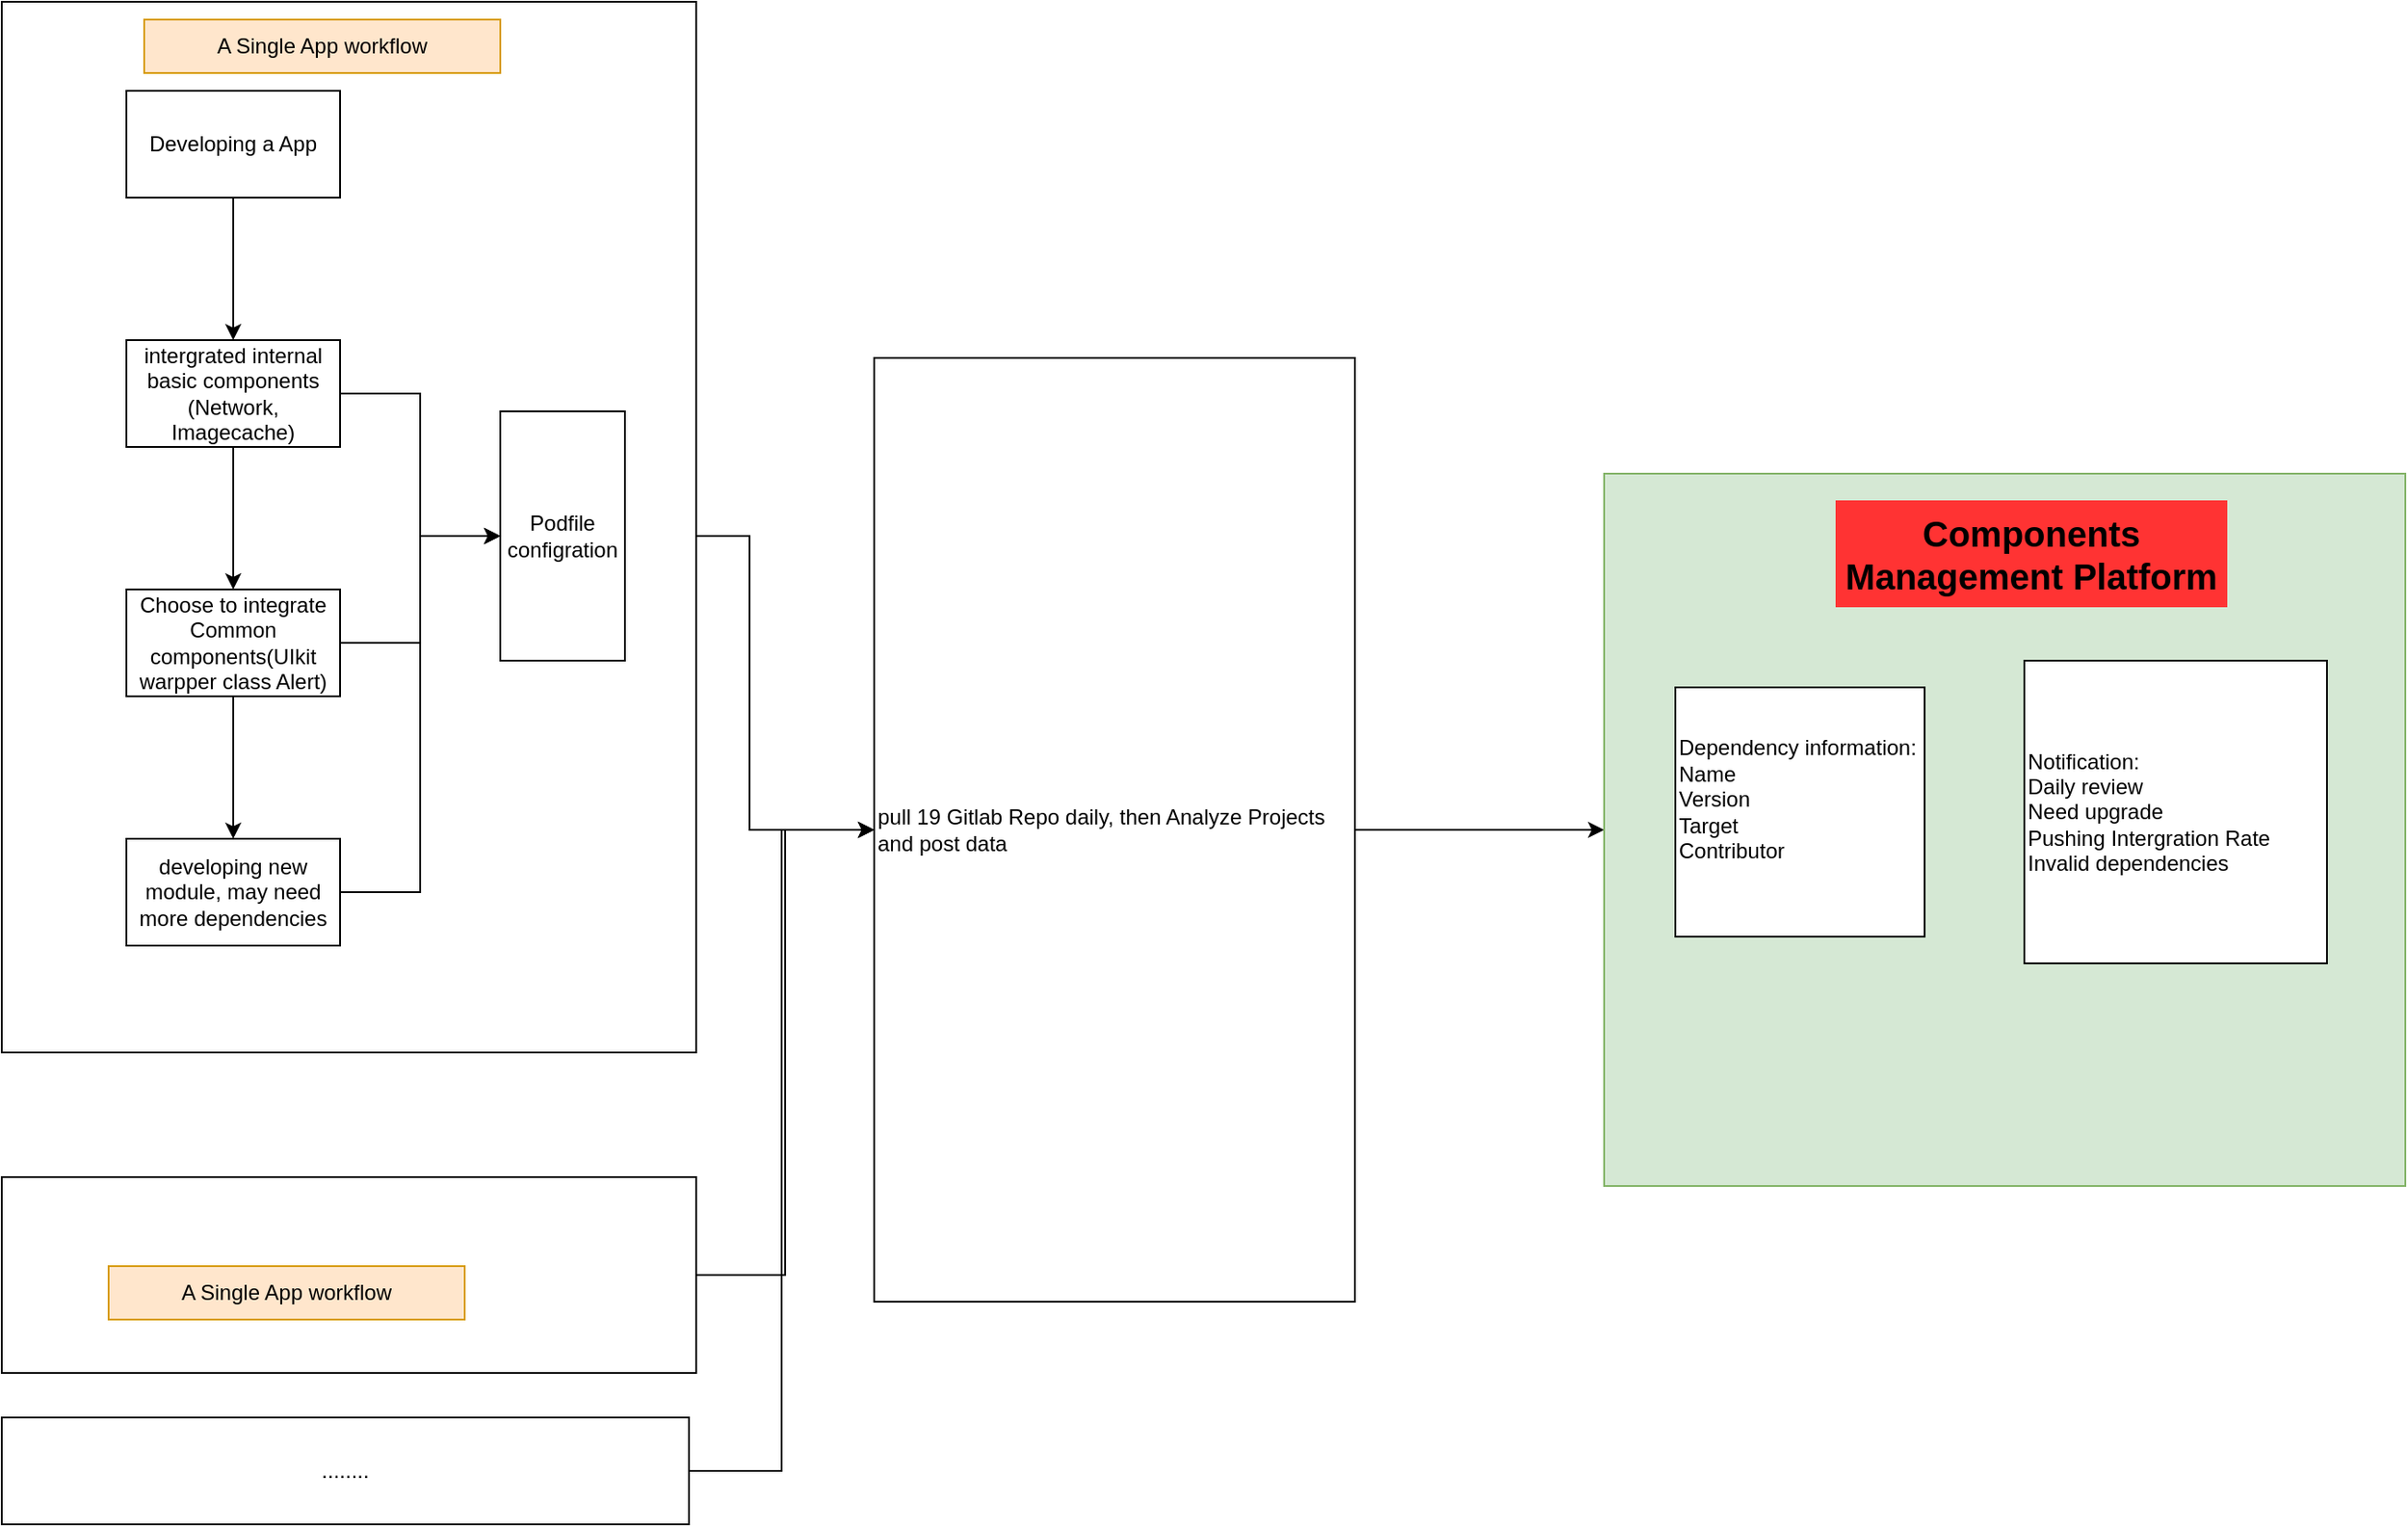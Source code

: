 <mxfile version="24.7.7">
  <diagram name="第 1 页" id="cTtfurwDeQWOhhCvHw4j">
    <mxGraphModel dx="1411" dy="961" grid="1" gridSize="10" guides="1" tooltips="1" connect="1" arrows="1" fold="1" page="1" pageScale="1" pageWidth="827" pageHeight="1169" math="0" shadow="0">
      <root>
        <mxCell id="0" />
        <mxCell id="1" parent="0" />
        <mxCell id="FKhg8QgWDwiOiOrDwJd2-12" value="" style="edgeStyle=orthogonalEdgeStyle;rounded=0;orthogonalLoop=1;jettySize=auto;html=1;" edge="1" parent="1" source="FKhg8QgWDwiOiOrDwJd2-8" target="FKhg8QgWDwiOiOrDwJd2-11">
          <mxGeometry relative="1" as="geometry" />
        </mxCell>
        <mxCell id="FKhg8QgWDwiOiOrDwJd2-18" style="edgeStyle=orthogonalEdgeStyle;rounded=0;orthogonalLoop=1;jettySize=auto;html=1;" edge="1" parent="1" source="FKhg8QgWDwiOiOrDwJd2-11" target="FKhg8QgWDwiOiOrDwJd2-13">
          <mxGeometry relative="1" as="geometry" />
        </mxCell>
        <mxCell id="FKhg8QgWDwiOiOrDwJd2-11" value="pull 19 Gitlab Repo daily, then Analyze&amp;nbsp;Projects and post data" style="rounded=0;whiteSpace=wrap;html=1;align=left;" vertex="1" parent="1">
          <mxGeometry x="510" y="260" width="270" height="530" as="geometry" />
        </mxCell>
        <mxCell id="FKhg8QgWDwiOiOrDwJd2-13" value="&lt;div&gt;&lt;br&gt;&lt;/div&gt;" style="rounded=0;whiteSpace=wrap;html=1;fillColor=#d5e8d4;strokeColor=#82b366;" vertex="1" parent="1">
          <mxGeometry x="920" y="325" width="450" height="400" as="geometry" />
        </mxCell>
        <mxCell id="FKhg8QgWDwiOiOrDwJd2-22" value="Dependency information:&lt;br&gt;Name&amp;nbsp;&lt;br&gt;Version&lt;br&gt;Target&lt;br&gt;Contributor&lt;div&gt;&lt;br&gt;&lt;/div&gt;" style="whiteSpace=wrap;html=1;aspect=fixed;align=left;" vertex="1" parent="1">
          <mxGeometry x="960" y="445" width="140" height="140" as="geometry" />
        </mxCell>
        <mxCell id="FKhg8QgWDwiOiOrDwJd2-23" value="&lt;div&gt;&lt;span style=&quot;background-color: initial;&quot;&gt;Notification:&amp;nbsp;&lt;/span&gt;&lt;/div&gt;&lt;div&gt;Daily review&lt;br&gt;Need upgrade&lt;br&gt;Pushing Intergration Rate&lt;br&gt;Invalid dependencies&lt;/div&gt;" style="whiteSpace=wrap;html=1;aspect=fixed;align=left;" vertex="1" parent="1">
          <mxGeometry x="1156" y="430" width="170" height="170" as="geometry" />
        </mxCell>
        <mxCell id="FKhg8QgWDwiOiOrDwJd2-27" value="" style="group" vertex="1" connectable="0" parent="1">
          <mxGeometry x="20" y="60" width="390" height="590" as="geometry" />
        </mxCell>
        <mxCell id="FKhg8QgWDwiOiOrDwJd2-25" value="" style="rounded=0;whiteSpace=wrap;html=1;" vertex="1" parent="FKhg8QgWDwiOiOrDwJd2-27">
          <mxGeometry width="390" height="590" as="geometry" />
        </mxCell>
        <mxCell id="FKhg8QgWDwiOiOrDwJd2-3" value="" style="edgeStyle=orthogonalEdgeStyle;rounded=0;orthogonalLoop=1;jettySize=auto;html=1;" edge="1" parent="FKhg8QgWDwiOiOrDwJd2-27" source="FKhg8QgWDwiOiOrDwJd2-1" target="FKhg8QgWDwiOiOrDwJd2-2">
          <mxGeometry relative="1" as="geometry" />
        </mxCell>
        <mxCell id="FKhg8QgWDwiOiOrDwJd2-1" value="Developing a App" style="rounded=0;whiteSpace=wrap;html=1;" vertex="1" parent="FKhg8QgWDwiOiOrDwJd2-27">
          <mxGeometry x="70" y="50" width="120" height="60" as="geometry" />
        </mxCell>
        <mxCell id="FKhg8QgWDwiOiOrDwJd2-5" value="" style="edgeStyle=orthogonalEdgeStyle;rounded=0;orthogonalLoop=1;jettySize=auto;html=1;" edge="1" parent="FKhg8QgWDwiOiOrDwJd2-27" source="FKhg8QgWDwiOiOrDwJd2-2" target="FKhg8QgWDwiOiOrDwJd2-4">
          <mxGeometry relative="1" as="geometry" />
        </mxCell>
        <mxCell id="FKhg8QgWDwiOiOrDwJd2-9" style="edgeStyle=orthogonalEdgeStyle;rounded=0;orthogonalLoop=1;jettySize=auto;html=1;" edge="1" parent="FKhg8QgWDwiOiOrDwJd2-27" source="FKhg8QgWDwiOiOrDwJd2-2" target="FKhg8QgWDwiOiOrDwJd2-8">
          <mxGeometry relative="1" as="geometry" />
        </mxCell>
        <mxCell id="FKhg8QgWDwiOiOrDwJd2-2" value="intergrated internal basic components (Network, Imagecache)" style="rounded=0;whiteSpace=wrap;html=1;" vertex="1" parent="FKhg8QgWDwiOiOrDwJd2-27">
          <mxGeometry x="70" y="190" width="120" height="60" as="geometry" />
        </mxCell>
        <mxCell id="FKhg8QgWDwiOiOrDwJd2-7" value="" style="edgeStyle=orthogonalEdgeStyle;rounded=0;orthogonalLoop=1;jettySize=auto;html=1;" edge="1" parent="FKhg8QgWDwiOiOrDwJd2-27" source="FKhg8QgWDwiOiOrDwJd2-4" target="FKhg8QgWDwiOiOrDwJd2-6">
          <mxGeometry relative="1" as="geometry" />
        </mxCell>
        <mxCell id="FKhg8QgWDwiOiOrDwJd2-10" style="edgeStyle=orthogonalEdgeStyle;rounded=0;orthogonalLoop=1;jettySize=auto;html=1;entryX=0;entryY=0.5;entryDx=0;entryDy=0;" edge="1" parent="FKhg8QgWDwiOiOrDwJd2-27" source="FKhg8QgWDwiOiOrDwJd2-4" target="FKhg8QgWDwiOiOrDwJd2-8">
          <mxGeometry relative="1" as="geometry" />
        </mxCell>
        <mxCell id="FKhg8QgWDwiOiOrDwJd2-4" value="Choose to integrate Common components(UIkit warpper class Alert)" style="rounded=0;whiteSpace=wrap;html=1;" vertex="1" parent="FKhg8QgWDwiOiOrDwJd2-27">
          <mxGeometry x="70" y="330" width="120" height="60" as="geometry" />
        </mxCell>
        <mxCell id="FKhg8QgWDwiOiOrDwJd2-24" style="edgeStyle=orthogonalEdgeStyle;rounded=0;orthogonalLoop=1;jettySize=auto;html=1;entryX=0;entryY=0.5;entryDx=0;entryDy=0;" edge="1" parent="FKhg8QgWDwiOiOrDwJd2-27" source="FKhg8QgWDwiOiOrDwJd2-6" target="FKhg8QgWDwiOiOrDwJd2-8">
          <mxGeometry relative="1" as="geometry" />
        </mxCell>
        <mxCell id="FKhg8QgWDwiOiOrDwJd2-6" value="developing new module, may need more dependencies" style="rounded=0;whiteSpace=wrap;html=1;" vertex="1" parent="FKhg8QgWDwiOiOrDwJd2-27">
          <mxGeometry x="70" y="470" width="120" height="60" as="geometry" />
        </mxCell>
        <mxCell id="FKhg8QgWDwiOiOrDwJd2-8" value="Podfile configration" style="rounded=0;whiteSpace=wrap;html=1;" vertex="1" parent="FKhg8QgWDwiOiOrDwJd2-27">
          <mxGeometry x="280" y="230" width="70" height="140" as="geometry" />
        </mxCell>
        <mxCell id="FKhg8QgWDwiOiOrDwJd2-26" value="A Single App workflow" style="text;html=1;align=center;verticalAlign=middle;whiteSpace=wrap;rounded=0;fillColor=#ffe6cc;strokeColor=#d79b00;" vertex="1" parent="FKhg8QgWDwiOiOrDwJd2-27">
          <mxGeometry x="80" y="10" width="200" height="30" as="geometry" />
        </mxCell>
        <mxCell id="FKhg8QgWDwiOiOrDwJd2-45" style="edgeStyle=orthogonalEdgeStyle;rounded=0;orthogonalLoop=1;jettySize=auto;html=1;entryX=0;entryY=0.5;entryDx=0;entryDy=0;" edge="1" parent="1" source="FKhg8QgWDwiOiOrDwJd2-44" target="FKhg8QgWDwiOiOrDwJd2-11">
          <mxGeometry relative="1" as="geometry">
            <mxPoint x="440" y="650" as="targetPoint" />
          </mxGeometry>
        </mxCell>
        <mxCell id="FKhg8QgWDwiOiOrDwJd2-44" value="........" style="rounded=0;whiteSpace=wrap;html=1;" vertex="1" parent="1">
          <mxGeometry x="20" y="855" width="386" height="60" as="geometry" />
        </mxCell>
        <mxCell id="FKhg8QgWDwiOiOrDwJd2-49" style="edgeStyle=orthogonalEdgeStyle;rounded=0;orthogonalLoop=1;jettySize=auto;html=1;entryX=0;entryY=0.5;entryDx=0;entryDy=0;" edge="1" parent="1" source="FKhg8QgWDwiOiOrDwJd2-47" target="FKhg8QgWDwiOiOrDwJd2-11">
          <mxGeometry relative="1" as="geometry" />
        </mxCell>
        <mxCell id="FKhg8QgWDwiOiOrDwJd2-47" value="" style="rounded=0;whiteSpace=wrap;html=1;" vertex="1" parent="1">
          <mxGeometry x="20" y="720" width="390" height="110" as="geometry" />
        </mxCell>
        <mxCell id="FKhg8QgWDwiOiOrDwJd2-48" value="A Single App workflow" style="text;html=1;align=center;verticalAlign=middle;whiteSpace=wrap;rounded=0;fillColor=#ffe6cc;strokeColor=#d79b00;" vertex="1" parent="1">
          <mxGeometry x="80" y="770" width="200" height="30" as="geometry" />
        </mxCell>
        <mxCell id="FKhg8QgWDwiOiOrDwJd2-50" value="&lt;span style=&quot;font-weight: 700; font-kerning: none; font-size: 20px;&quot; class=&quot;OYPEnA font-feature-liga-off font-feature-clig-off font-feature-calt-off text-decoration-none text-strikethrough-none&quot;&gt;Components Management Platform&lt;/span&gt;" style="text;html=1;align=center;verticalAlign=middle;whiteSpace=wrap;rounded=0;fillColor=#FF3333;fontSize=20;" vertex="1" parent="1">
          <mxGeometry x="1050" y="340" width="220" height="60" as="geometry" />
        </mxCell>
      </root>
    </mxGraphModel>
  </diagram>
</mxfile>
